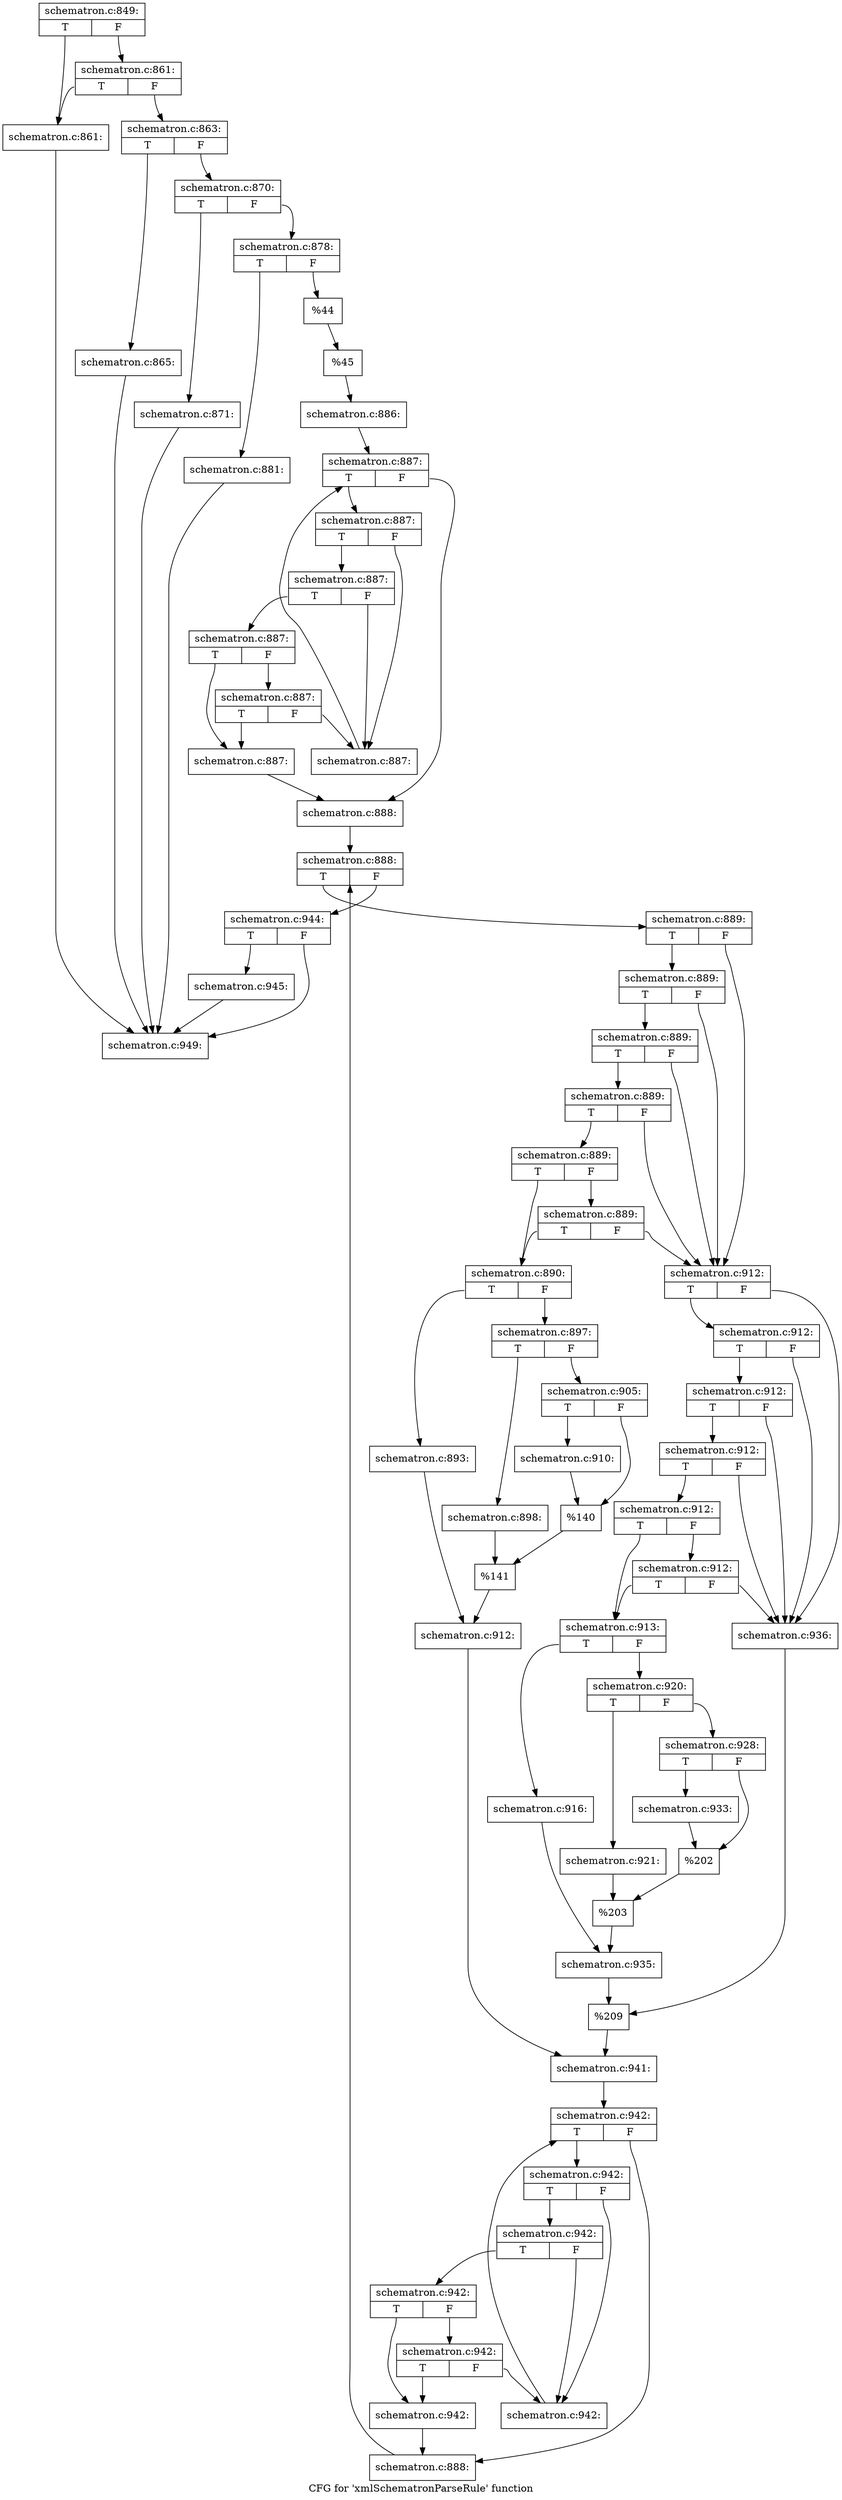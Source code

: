 digraph "CFG for 'xmlSchematronParseRule' function" {
	label="CFG for 'xmlSchematronParseRule' function";

	Node0x4cc0ab0 [shape=record,label="{schematron.c:849:|{<s0>T|<s1>F}}"];
	Node0x4cc0ab0:s0 -> Node0x4cc75d0;
	Node0x4cc0ab0:s1 -> Node0x4cc7670;
	Node0x4cc7670 [shape=record,label="{schematron.c:861:|{<s0>T|<s1>F}}"];
	Node0x4cc7670:s0 -> Node0x4cc75d0;
	Node0x4cc7670:s1 -> Node0x4cc7620;
	Node0x4cc75d0 [shape=record,label="{schematron.c:861:}"];
	Node0x4cc75d0 -> Node0x4cd6d00;
	Node0x4cc7620 [shape=record,label="{schematron.c:863:|{<s0>T|<s1>F}}"];
	Node0x4cc7620:s0 -> Node0x4cc84a0;
	Node0x4cc7620:s1 -> Node0x4cc8540;
	Node0x4cc84a0 [shape=record,label="{schematron.c:865:}"];
	Node0x4cc84a0 -> Node0x4cd6d00;
	Node0x4cc8540 [shape=record,label="{schematron.c:870:|{<s0>T|<s1>F}}"];
	Node0x4cc8540:s0 -> Node0x4cc8e20;
	Node0x4cc8540:s1 -> Node0x4cc8ec0;
	Node0x4cc8e20 [shape=record,label="{schematron.c:871:}"];
	Node0x4cc8e20 -> Node0x4cd6d00;
	Node0x4cc8ec0 [shape=record,label="{schematron.c:878:|{<s0>T|<s1>F}}"];
	Node0x4cc8ec0:s0 -> Node0x4a32060;
	Node0x4cc8ec0:s1 -> Node0x4cca450;
	Node0x4a32060 [shape=record,label="{schematron.c:881:}"];
	Node0x4a32060 -> Node0x4cd6d00;
	Node0x4cca450 [shape=record,label="{%44}"];
	Node0x4cca450 -> Node0x4cc8e70;
	Node0x4cc8e70 [shape=record,label="{%45}"];
	Node0x4cc8e70 -> Node0x4cc84f0;
	Node0x4cc84f0 [shape=record,label="{schematron.c:886:}"];
	Node0x4cc84f0 -> Node0x4ccb270;
	Node0x4ccb270 [shape=record,label="{schematron.c:887:|{<s0>T|<s1>F}}"];
	Node0x4ccb270:s0 -> Node0x4ccb560;
	Node0x4ccb270:s1 -> Node0x4ccb420;
	Node0x4ccb560 [shape=record,label="{schematron.c:887:|{<s0>T|<s1>F}}"];
	Node0x4ccb560:s0 -> Node0x4ccb760;
	Node0x4ccb560:s1 -> Node0x4ccb690;
	Node0x4ccb760 [shape=record,label="{schematron.c:887:|{<s0>T|<s1>F}}"];
	Node0x4ccb760:s0 -> Node0x4ccb6e0;
	Node0x4ccb760:s1 -> Node0x4ccb690;
	Node0x4ccb6e0 [shape=record,label="{schematron.c:887:|{<s0>T|<s1>F}}"];
	Node0x4ccb6e0:s0 -> Node0x4ccb640;
	Node0x4ccb6e0:s1 -> Node0x4ccbc40;
	Node0x4ccbc40 [shape=record,label="{schematron.c:887:|{<s0>T|<s1>F}}"];
	Node0x4ccbc40:s0 -> Node0x4ccb640;
	Node0x4ccbc40:s1 -> Node0x4ccb690;
	Node0x4ccb640 [shape=record,label="{schematron.c:887:}"];
	Node0x4ccb640 -> Node0x4ccb420;
	Node0x4ccb690 [shape=record,label="{schematron.c:887:}"];
	Node0x4ccb690 -> Node0x4ccb270;
	Node0x4ccb420 [shape=record,label="{schematron.c:888:}"];
	Node0x4ccb420 -> Node0x4ccc7b0;
	Node0x4ccc7b0 [shape=record,label="{schematron.c:888:|{<s0>T|<s1>F}}"];
	Node0x4ccc7b0:s0 -> Node0x4cccb60;
	Node0x4ccc7b0:s1 -> Node0x4ccc990;
	Node0x4cccb60 [shape=record,label="{schematron.c:889:|{<s0>T|<s1>F}}"];
	Node0x4cccb60:s0 -> Node0x4ccceb0;
	Node0x4cccb60:s1 -> Node0x4cccd40;
	Node0x4ccceb0 [shape=record,label="{schematron.c:889:|{<s0>T|<s1>F}}"];
	Node0x4ccceb0:s0 -> Node0x4ccce60;
	Node0x4ccceb0:s1 -> Node0x4cccd40;
	Node0x4ccce60 [shape=record,label="{schematron.c:889:|{<s0>T|<s1>F}}"];
	Node0x4ccce60:s0 -> Node0x4ccce10;
	Node0x4ccce60:s1 -> Node0x4cccd40;
	Node0x4ccce10 [shape=record,label="{schematron.c:889:|{<s0>T|<s1>F}}"];
	Node0x4ccce10:s0 -> Node0x4cccd90;
	Node0x4ccce10:s1 -> Node0x4cccd40;
	Node0x4cccd90 [shape=record,label="{schematron.c:889:|{<s0>T|<s1>F}}"];
	Node0x4cccd90:s0 -> Node0x4cccca0;
	Node0x4cccd90:s1 -> Node0x4ccd8b0;
	Node0x4ccd8b0 [shape=record,label="{schematron.c:889:|{<s0>T|<s1>F}}"];
	Node0x4ccd8b0:s0 -> Node0x4cccca0;
	Node0x4ccd8b0:s1 -> Node0x4cccd40;
	Node0x4cccca0 [shape=record,label="{schematron.c:890:|{<s0>T|<s1>F}}"];
	Node0x4cccca0:s0 -> Node0x4cce7a0;
	Node0x4cccca0:s1 -> Node0x4cce840;
	Node0x4cce7a0 [shape=record,label="{schematron.c:893:}"];
	Node0x4cce7a0 -> Node0x4cce7f0;
	Node0x4cce840 [shape=record,label="{schematron.c:897:|{<s0>T|<s1>F}}"];
	Node0x4cce840:s0 -> Node0x4cceff0;
	Node0x4cce840:s1 -> Node0x4ccf090;
	Node0x4cceff0 [shape=record,label="{schematron.c:898:}"];
	Node0x4cceff0 -> Node0x4ccf040;
	Node0x4ccf090 [shape=record,label="{schematron.c:905:|{<s0>T|<s1>F}}"];
	Node0x4ccf090:s0 -> Node0x4a17c70;
	Node0x4ccf090:s1 -> Node0x4cd09d0;
	Node0x4a17c70 [shape=record,label="{schematron.c:910:}"];
	Node0x4a17c70 -> Node0x4cd09d0;
	Node0x4cd09d0 [shape=record,label="{%140}"];
	Node0x4cd09d0 -> Node0x4ccf040;
	Node0x4ccf040 [shape=record,label="{%141}"];
	Node0x4ccf040 -> Node0x4cce7f0;
	Node0x4cce7f0 [shape=record,label="{schematron.c:912:}"];
	Node0x4cce7f0 -> Node0x4ccccf0;
	Node0x4cccd40 [shape=record,label="{schematron.c:912:|{<s0>T|<s1>F}}"];
	Node0x4cccd40:s0 -> Node0x4cd1370;
	Node0x4cccd40:s1 -> Node0x4cd1200;
	Node0x4cd1370 [shape=record,label="{schematron.c:912:|{<s0>T|<s1>F}}"];
	Node0x4cd1370:s0 -> Node0x4cd1320;
	Node0x4cd1370:s1 -> Node0x4cd1200;
	Node0x4cd1320 [shape=record,label="{schematron.c:912:|{<s0>T|<s1>F}}"];
	Node0x4cd1320:s0 -> Node0x4cd12d0;
	Node0x4cd1320:s1 -> Node0x4cd1200;
	Node0x4cd12d0 [shape=record,label="{schematron.c:912:|{<s0>T|<s1>F}}"];
	Node0x4cd12d0:s0 -> Node0x4cd1250;
	Node0x4cd12d0:s1 -> Node0x4cd1200;
	Node0x4cd1250 [shape=record,label="{schematron.c:912:|{<s0>T|<s1>F}}"];
	Node0x4cd1250:s0 -> Node0x4cd1160;
	Node0x4cd1250:s1 -> Node0x4cd1e50;
	Node0x4cd1e50 [shape=record,label="{schematron.c:912:|{<s0>T|<s1>F}}"];
	Node0x4cd1e50:s0 -> Node0x4cd1160;
	Node0x4cd1e50:s1 -> Node0x4cd1200;
	Node0x4cd1160 [shape=record,label="{schematron.c:913:|{<s0>T|<s1>F}}"];
	Node0x4cd1160:s0 -> Node0x4cd2c40;
	Node0x4cd1160:s1 -> Node0x4cd2ce0;
	Node0x4cd2c40 [shape=record,label="{schematron.c:916:}"];
	Node0x4cd2c40 -> Node0x4cd2c90;
	Node0x4cd2ce0 [shape=record,label="{schematron.c:920:|{<s0>T|<s1>F}}"];
	Node0x4cd2ce0:s0 -> Node0x4cd3390;
	Node0x4cd2ce0:s1 -> Node0x4cd3430;
	Node0x4cd3390 [shape=record,label="{schematron.c:921:}"];
	Node0x4cd3390 -> Node0x4cd33e0;
	Node0x4cd3430 [shape=record,label="{schematron.c:928:|{<s0>T|<s1>F}}"];
	Node0x4cd3430:s0 -> Node0x4cd4580;
	Node0x4cd3430:s1 -> Node0x4cd45d0;
	Node0x4cd4580 [shape=record,label="{schematron.c:933:}"];
	Node0x4cd4580 -> Node0x4cd45d0;
	Node0x4cd45d0 [shape=record,label="{%202}"];
	Node0x4cd45d0 -> Node0x4cd33e0;
	Node0x4cd33e0 [shape=record,label="{%203}"];
	Node0x4cd33e0 -> Node0x4cd2c90;
	Node0x4cd2c90 [shape=record,label="{schematron.c:935:}"];
	Node0x4cd2c90 -> Node0x4cd11b0;
	Node0x4cd1200 [shape=record,label="{schematron.c:936:}"];
	Node0x4cd1200 -> Node0x4cd11b0;
	Node0x4cd11b0 [shape=record,label="{%209}"];
	Node0x4cd11b0 -> Node0x4ccccf0;
	Node0x4ccccf0 [shape=record,label="{schematron.c:941:}"];
	Node0x4ccccf0 -> Node0x4cd56b0;
	Node0x4cd56b0 [shape=record,label="{schematron.c:942:|{<s0>T|<s1>F}}"];
	Node0x4cd56b0:s0 -> Node0x4cd59a0;
	Node0x4cd56b0:s1 -> Node0x4cd5860;
	Node0x4cd59a0 [shape=record,label="{schematron.c:942:|{<s0>T|<s1>F}}"];
	Node0x4cd59a0:s0 -> Node0x4cd5ba0;
	Node0x4cd59a0:s1 -> Node0x4cd5ad0;
	Node0x4cd5ba0 [shape=record,label="{schematron.c:942:|{<s0>T|<s1>F}}"];
	Node0x4cd5ba0:s0 -> Node0x4cd5b20;
	Node0x4cd5ba0:s1 -> Node0x4cd5ad0;
	Node0x4cd5b20 [shape=record,label="{schematron.c:942:|{<s0>T|<s1>F}}"];
	Node0x4cd5b20:s0 -> Node0x4cd5a80;
	Node0x4cd5b20:s1 -> Node0x4cd6080;
	Node0x4cd6080 [shape=record,label="{schematron.c:942:|{<s0>T|<s1>F}}"];
	Node0x4cd6080:s0 -> Node0x4cd5a80;
	Node0x4cd6080:s1 -> Node0x4cd5ad0;
	Node0x4cd5a80 [shape=record,label="{schematron.c:942:}"];
	Node0x4cd5a80 -> Node0x4cd5860;
	Node0x4cd5ad0 [shape=record,label="{schematron.c:942:}"];
	Node0x4cd5ad0 -> Node0x4cd56b0;
	Node0x4cd5860 [shape=record,label="{schematron.c:888:}"];
	Node0x4cd5860 -> Node0x4ccc7b0;
	Node0x4ccc990 [shape=record,label="{schematron.c:944:|{<s0>T|<s1>F}}"];
	Node0x4ccc990:s0 -> Node0x4cd6cb0;
	Node0x4ccc990:s1 -> Node0x4cd6d00;
	Node0x4cd6cb0 [shape=record,label="{schematron.c:945:}"];
	Node0x4cd6cb0 -> Node0x4cd6d00;
	Node0x4cd6d00 [shape=record,label="{schematron.c:949:}"];
}
